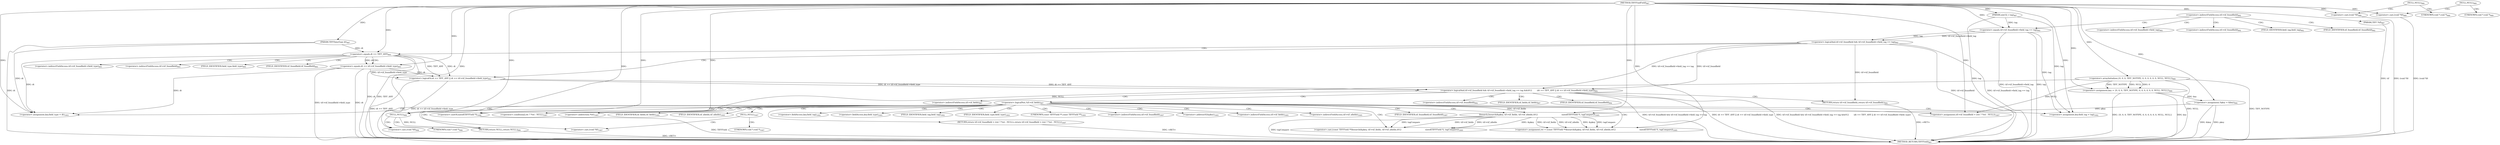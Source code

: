 digraph "TIFFFindField" {  
"27390" [label = <(METHOD,TIFFFindField)<SUB>987</SUB>> ]
"27506" [label = <(METHOD_RETURN,TIFFField)<SUB>987</SUB>> ]
"27391" [label = <(PARAM,TIFF *tif)<SUB>987</SUB>> ]
"27392" [label = <(PARAM,uint32_t tag)<SUB>987</SUB>> ]
"27393" [label = <(PARAM,TIFFDataType dt)<SUB>987</SUB>> ]
"27396" [label = <(&lt;operator&gt;.assignment,key = {0, 0, 0, TIFF_NOTYPE, 0, 0, 0, 0, 0, 0, NULL, NULL})<SUB>989</SUB>> ]
"27420" [label = <(&lt;operator&gt;.assignment,*pkey = &amp;key)<SUB>990</SUB>> ]
"27466" [label = <(&lt;operator&gt;.assignment,key.field_tag = tag)<SUB>1002</SUB>> ]
"27471" [label = <(&lt;operator&gt;.assignment,key.field_type = dt)<SUB>1003</SUB>> ]
"27476" [label = <(&lt;operator&gt;.assignment,ret = (const TIFFField **)bsearch(&amp;pkey, tif-&gt;tif_fields, tif-&gt;tif_nfields,\012                                      sizeof(TIFFField *), tagCompare))<SUB>1005</SUB>> ]
"27492" [label = <(RETURN,return tif-&gt;tif_foundfield = (ret ? *ret : NULL);,return tif-&gt;tif_foundfield = (ret ? *ret : NULL);)<SUB>1007</SUB>> ]
"27426" [label = <(&lt;operator&gt;.logicalAnd,tif-&gt;tif_foundfield &amp;&amp; tif-&gt;tif_foundfield-&gt;field_tag == tag &amp;&amp;\012        (dt == TIFF_ANY || dt == tif-&gt;tif_foundfield-&gt;field_type))<SUB>992</SUB>> ]
"27455" [label = <(&lt;operator&gt;.logicalNot,!tif-&gt;tif_fields)<SUB>997</SUB>> ]
"27493" [label = <(&lt;operator&gt;.assignment,tif-&gt;tif_foundfield = (ret ? *ret : NULL))<SUB>1007</SUB>> ]
"27398" [label = <(&lt;operator&gt;.arrayInitializer,{0, 0, 0, TIFF_NOTYPE, 0, 0, 0, 0, 0, 0, NULL, NULL})<SUB>989</SUB>> ]
"27450" [label = <(RETURN,return tif-&gt;tif_foundfield;,return tif-&gt;tif_foundfield;)<SUB>994</SUB>> ]
"27460" [label = <(RETURN,return NULL;,return NULL;)<SUB>998</SUB>> ]
"27478" [label = <(&lt;operator&gt;.cast,(const TIFFField **)bsearch(&amp;pkey, tif-&gt;tif_fields, tif-&gt;tif_nfields,\012                                      sizeof(TIFFField *), tagCompare))<SUB>1005</SUB>> ]
"27427" [label = <(&lt;operator&gt;.logicalAnd,tif-&gt;tif_foundfield &amp;&amp; tif-&gt;tif_foundfield-&gt;field_tag == tag)<SUB>992</SUB>> ]
"27438" [label = <(&lt;operator&gt;.logicalOr,dt == TIFF_ANY || dt == tif-&gt;tif_foundfield-&gt;field_type)<SUB>993</SUB>> ]
"27461" [label = <(NULL,NULL)<SUB>998</SUB>> ]
"27480" [label = <(bsearch,bsearch(&amp;pkey, tif-&gt;tif_fields, tif-&gt;tif_nfields,\012                                      sizeof(TIFFField *), tagCompare))<SUB>1005</SUB>> ]
"27497" [label = <(&lt;operator&gt;.conditional,ret ? *ret : NULL)<SUB>1007</SUB>> ]
"27411" [label = <(&lt;operator&gt;.cast,(void *)0)<SUB>989</SUB>> ]
"27416" [label = <(&lt;operator&gt;.cast,(void *)0)<SUB>989</SUB>> ]
"27431" [label = <(&lt;operator&gt;.equals,tif-&gt;tif_foundfield-&gt;field_tag == tag)<SUB>992</SUB>> ]
"27439" [label = <(&lt;operator&gt;.equals,dt == TIFF_ANY)<SUB>993</SUB>> ]
"27442" [label = <(&lt;operator&gt;.equals,dt == tif-&gt;tif_foundfield-&gt;field_type)<SUB>993</SUB>> ]
"27489" [label = <(&lt;operator&gt;.sizeOf,sizeof(TIFFField *))<SUB>1006</SUB>> ]
"27463" [label = <(&lt;operator&gt;.cast,(void *)0)<SUB>998</SUB>> ]
"27503" [label = <(&lt;operator&gt;.cast,(void *)0)<SUB>1007</SUB>> ]
"27467" [label = <(&lt;operator&gt;.fieldAccess,key.field_tag)<SUB>1002</SUB>> ]
"27472" [label = <(&lt;operator&gt;.fieldAccess,key.field_type)<SUB>1003</SUB>> ]
"27409" [label = <(NULL,NULL)<SUB>989</SUB>> ]
"27414" [label = <(NULL,NULL)<SUB>989</SUB>> ]
"27456" [label = <(&lt;operator&gt;.indirectFieldAccess,tif-&gt;tif_fields)<SUB>997</SUB>> ]
"27469" [label = <(FIELD_IDENTIFIER,field_tag,field_tag)<SUB>1002</SUB>> ]
"27474" [label = <(FIELD_IDENTIFIER,field_type,field_type)<SUB>1003</SUB>> ]
"27479" [label = <(UNKNOWN,const TIFFField **,const TIFFField **)<SUB>1005</SUB>> ]
"27494" [label = <(&lt;operator&gt;.indirectFieldAccess,tif-&gt;tif_foundfield)<SUB>1007</SUB>> ]
"27428" [label = <(&lt;operator&gt;.indirectFieldAccess,tif-&gt;tif_foundfield)<SUB>992</SUB>> ]
"27451" [label = <(&lt;operator&gt;.indirectFieldAccess,tif-&gt;tif_foundfield)<SUB>994</SUB>> ]
"27458" [label = <(FIELD_IDENTIFIER,tif_fields,tif_fields)<SUB>997</SUB>> ]
"27481" [label = <(&lt;operator&gt;.addressOf,&amp;pkey)<SUB>1005</SUB>> ]
"27483" [label = <(&lt;operator&gt;.indirectFieldAccess,tif-&gt;tif_fields)<SUB>1005</SUB>> ]
"27486" [label = <(&lt;operator&gt;.indirectFieldAccess,tif-&gt;tif_nfields)<SUB>1005</SUB>> ]
"27496" [label = <(FIELD_IDENTIFIER,tif_foundfield,tif_foundfield)<SUB>1007</SUB>> ]
"27499" [label = <(&lt;operator&gt;.indirection,*ret)<SUB>1007</SUB>> ]
"27501" [label = <(NULL,NULL)<SUB>1007</SUB>> ]
"27432" [label = <(&lt;operator&gt;.indirectFieldAccess,tif-&gt;tif_foundfield-&gt;field_tag)<SUB>992</SUB>> ]
"27444" [label = <(&lt;operator&gt;.indirectFieldAccess,tif-&gt;tif_foundfield-&gt;field_type)<SUB>993</SUB>> ]
"27453" [label = <(FIELD_IDENTIFIER,tif_foundfield,tif_foundfield)<SUB>994</SUB>> ]
"27485" [label = <(FIELD_IDENTIFIER,tif_fields,tif_fields)<SUB>1005</SUB>> ]
"27488" [label = <(FIELD_IDENTIFIER,tif_nfields,tif_nfields)<SUB>1005</SUB>> ]
"27412" [label = <(UNKNOWN,void *,void *)<SUB>989</SUB>> ]
"27417" [label = <(UNKNOWN,void *,void *)<SUB>989</SUB>> ]
"27433" [label = <(&lt;operator&gt;.indirectFieldAccess,tif-&gt;tif_foundfield)<SUB>992</SUB>> ]
"27436" [label = <(FIELD_IDENTIFIER,field_tag,field_tag)<SUB>992</SUB>> ]
"27445" [label = <(&lt;operator&gt;.indirectFieldAccess,tif-&gt;tif_foundfield)<SUB>993</SUB>> ]
"27448" [label = <(FIELD_IDENTIFIER,field_type,field_type)<SUB>993</SUB>> ]
"27435" [label = <(FIELD_IDENTIFIER,tif_foundfield,tif_foundfield)<SUB>992</SUB>> ]
"27447" [label = <(FIELD_IDENTIFIER,tif_foundfield,tif_foundfield)<SUB>993</SUB>> ]
"27464" [label = <(UNKNOWN,void *,void *)<SUB>998</SUB>> ]
"27504" [label = <(UNKNOWN,void *,void *)<SUB>1007</SUB>> ]
  "27460" -> "27506"  [ label = "DDG: &lt;RET&gt;"] 
  "27492" -> "27506"  [ label = "DDG: &lt;RET&gt;"] 
  "27450" -> "27506"  [ label = "DDG: &lt;RET&gt;"] 
  "27391" -> "27506"  [ label = "DDG: tif"] 
  "27392" -> "27506"  [ label = "DDG: tag"] 
  "27393" -> "27506"  [ label = "DDG: dt"] 
  "27396" -> "27506"  [ label = "DDG: key"] 
  "27398" -> "27506"  [ label = "DDG: NULL"] 
  "27411" -> "27506"  [ label = "DDG: (void *)0"] 
  "27416" -> "27506"  [ label = "DDG: (void *)0"] 
  "27396" -> "27506"  [ label = "DDG: {0, 0, 0, TIFF_NOTYPE, 0, 0, 0, 0, 0, 0, NULL, NULL}"] 
  "27420" -> "27506"  [ label = "DDG: pkey"] 
  "27420" -> "27506"  [ label = "DDG: &amp;key"] 
  "27427" -> "27506"  [ label = "DDG: tif-&gt;tif_foundfield"] 
  "27431" -> "27506"  [ label = "DDG: tif-&gt;tif_foundfield-&gt;field_tag"] 
  "27431" -> "27506"  [ label = "DDG: tag"] 
  "27427" -> "27506"  [ label = "DDG: tif-&gt;tif_foundfield-&gt;field_tag == tag"] 
  "27426" -> "27506"  [ label = "DDG: tif-&gt;tif_foundfield &amp;&amp; tif-&gt;tif_foundfield-&gt;field_tag == tag"] 
  "27439" -> "27506"  [ label = "DDG: dt"] 
  "27438" -> "27506"  [ label = "DDG: dt == TIFF_ANY"] 
  "27442" -> "27506"  [ label = "DDG: dt"] 
  "27442" -> "27506"  [ label = "DDG: tif-&gt;tif_foundfield-&gt;field_type"] 
  "27438" -> "27506"  [ label = "DDG: dt == tif-&gt;tif_foundfield-&gt;field_type"] 
  "27426" -> "27506"  [ label = "DDG: dt == TIFF_ANY || dt == tif-&gt;tif_foundfield-&gt;field_type"] 
  "27426" -> "27506"  [ label = "DDG: tif-&gt;tif_foundfield &amp;&amp; tif-&gt;tif_foundfield-&gt;field_tag == tag &amp;&amp;\012        (dt == TIFF_ANY || dt == tif-&gt;tif_foundfield-&gt;field_type)"] 
  "27398" -> "27506"  [ label = "DDG: TIFF_NOTYPE"] 
  "27480" -> "27506"  [ label = "DDG: tagCompare"] 
  "27439" -> "27506"  [ label = "DDG: TIFF_ANY"] 
  "27489" -> "27506"  [ label = "DDG: TIFFField"] 
  "27390" -> "27391"  [ label = "DDG: "] 
  "27390" -> "27392"  [ label = "DDG: "] 
  "27390" -> "27393"  [ label = "DDG: "] 
  "27398" -> "27396"  [ label = "DDG: 0"] 
  "27398" -> "27396"  [ label = "DDG: TIFF_NOTYPE"] 
  "27398" -> "27396"  [ label = "DDG: NULL"] 
  "27396" -> "27420"  [ label = "DDG: key"] 
  "27390" -> "27420"  [ label = "DDG: "] 
  "27431" -> "27466"  [ label = "DDG: tag"] 
  "27392" -> "27466"  [ label = "DDG: tag"] 
  "27390" -> "27466"  [ label = "DDG: "] 
  "27439" -> "27471"  [ label = "DDG: dt"] 
  "27442" -> "27471"  [ label = "DDG: dt"] 
  "27393" -> "27471"  [ label = "DDG: dt"] 
  "27390" -> "27471"  [ label = "DDG: "] 
  "27480" -> "27476"  [ label = "DDG: &amp;pkey"] 
  "27480" -> "27476"  [ label = "DDG: tagCompare"] 
  "27480" -> "27476"  [ label = "DDG: tif-&gt;tif_fields"] 
  "27480" -> "27476"  [ label = "DDG: tif-&gt;tif_nfields"] 
  "27390" -> "27396"  [ label = "DDG: "] 
  "27390" -> "27476"  [ label = "DDG: "] 
  "27390" -> "27493"  [ label = "DDG: "] 
  "27398" -> "27493"  [ label = "DDG: NULL"] 
  "27390" -> "27398"  [ label = "DDG: "] 
  "27427" -> "27426"  [ label = "DDG: tif-&gt;tif_foundfield"] 
  "27427" -> "27426"  [ label = "DDG: tif-&gt;tif_foundfield-&gt;field_tag == tag"] 
  "27438" -> "27426"  [ label = "DDG: dt == TIFF_ANY"] 
  "27438" -> "27426"  [ label = "DDG: dt == tif-&gt;tif_foundfield-&gt;field_type"] 
  "27427" -> "27450"  [ label = "DDG: tif-&gt;tif_foundfield"] 
  "27461" -> "27460"  [ label = "DDG: NULL"] 
  "27480" -> "27478"  [ label = "DDG: &amp;pkey"] 
  "27480" -> "27478"  [ label = "DDG: tagCompare"] 
  "27480" -> "27478"  [ label = "DDG: tif-&gt;tif_fields"] 
  "27480" -> "27478"  [ label = "DDG: tif-&gt;tif_nfields"] 
  "27431" -> "27427"  [ label = "DDG: tif-&gt;tif_foundfield-&gt;field_tag"] 
  "27431" -> "27427"  [ label = "DDG: tag"] 
  "27439" -> "27438"  [ label = "DDG: dt"] 
  "27439" -> "27438"  [ label = "DDG: TIFF_ANY"] 
  "27442" -> "27438"  [ label = "DDG: dt"] 
  "27442" -> "27438"  [ label = "DDG: tif-&gt;tif_foundfield-&gt;field_type"] 
  "27390" -> "27461"  [ label = "DDG: "] 
  "27420" -> "27480"  [ label = "DDG: pkey"] 
  "27390" -> "27480"  [ label = "DDG: "] 
  "27455" -> "27480"  [ label = "DDG: tif-&gt;tif_fields"] 
  "27390" -> "27497"  [ label = "DDG: "] 
  "27398" -> "27497"  [ label = "DDG: NULL"] 
  "27390" -> "27411"  [ label = "DDG: "] 
  "27390" -> "27416"  [ label = "DDG: "] 
  "27392" -> "27431"  [ label = "DDG: tag"] 
  "27390" -> "27431"  [ label = "DDG: "] 
  "27393" -> "27439"  [ label = "DDG: dt"] 
  "27390" -> "27439"  [ label = "DDG: "] 
  "27439" -> "27442"  [ label = "DDG: dt"] 
  "27390" -> "27442"  [ label = "DDG: "] 
  "27390" -> "27489"  [ label = "DDG: "] 
  "27390" -> "27463"  [ label = "DDG: "] 
  "27390" -> "27503"  [ label = "DDG: "] 
  "27426" -> "27451"  [ label = "CDG: "] 
  "27426" -> "27455"  [ label = "CDG: "] 
  "27426" -> "27450"  [ label = "CDG: "] 
  "27426" -> "27456"  [ label = "CDG: "] 
  "27426" -> "27453"  [ label = "CDG: "] 
  "27426" -> "27458"  [ label = "CDG: "] 
  "27455" -> "27488"  [ label = "CDG: "] 
  "27455" -> "27496"  [ label = "CDG: "] 
  "27455" -> "27467"  [ label = "CDG: "] 
  "27455" -> "27472"  [ label = "CDG: "] 
  "27455" -> "27460"  [ label = "CDG: "] 
  "27455" -> "27485"  [ label = "CDG: "] 
  "27455" -> "27486"  [ label = "CDG: "] 
  "27455" -> "27479"  [ label = "CDG: "] 
  "27455" -> "27494"  [ label = "CDG: "] 
  "27455" -> "27481"  [ label = "CDG: "] 
  "27455" -> "27497"  [ label = "CDG: "] 
  "27455" -> "27480"  [ label = "CDG: "] 
  "27455" -> "27476"  [ label = "CDG: "] 
  "27455" -> "27489"  [ label = "CDG: "] 
  "27455" -> "27493"  [ label = "CDG: "] 
  "27455" -> "27483"  [ label = "CDG: "] 
  "27455" -> "27474"  [ label = "CDG: "] 
  "27455" -> "27471"  [ label = "CDG: "] 
  "27455" -> "27466"  [ label = "CDG: "] 
  "27455" -> "27469"  [ label = "CDG: "] 
  "27455" -> "27461"  [ label = "CDG: "] 
  "27455" -> "27492"  [ label = "CDG: "] 
  "27455" -> "27478"  [ label = "CDG: "] 
  "27455" -> "27501"  [ label = "CDG: "] 
  "27455" -> "27499"  [ label = "CDG: "] 
  "27409" -> "27411"  [ label = "CDG: "] 
  "27409" -> "27412"  [ label = "CDG: "] 
  "27414" -> "27417"  [ label = "CDG: "] 
  "27414" -> "27416"  [ label = "CDG: "] 
  "27427" -> "27439"  [ label = "CDG: "] 
  "27427" -> "27438"  [ label = "CDG: "] 
  "27428" -> "27431"  [ label = "CDG: "] 
  "27428" -> "27435"  [ label = "CDG: "] 
  "27428" -> "27432"  [ label = "CDG: "] 
  "27428" -> "27433"  [ label = "CDG: "] 
  "27428" -> "27436"  [ label = "CDG: "] 
  "27439" -> "27447"  [ label = "CDG: "] 
  "27439" -> "27442"  [ label = "CDG: "] 
  "27439" -> "27448"  [ label = "CDG: "] 
  "27439" -> "27445"  [ label = "CDG: "] 
  "27439" -> "27444"  [ label = "CDG: "] 
  "27461" -> "27464"  [ label = "CDG: "] 
  "27461" -> "27463"  [ label = "CDG: "] 
  "27501" -> "27503"  [ label = "CDG: "] 
  "27501" -> "27504"  [ label = "CDG: "] 
}
